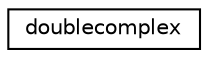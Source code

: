 digraph "Graphical Class Hierarchy"
{
  edge [fontname="Helvetica",fontsize="10",labelfontname="Helvetica",labelfontsize="10"];
  node [fontname="Helvetica",fontsize="10",shape=record];
  rankdir="LR";
  Node0 [label="doublecomplex",height=0.2,width=0.4,color="black", fillcolor="white", style="filled",URL="$structdoublecomplex.html"];
}
